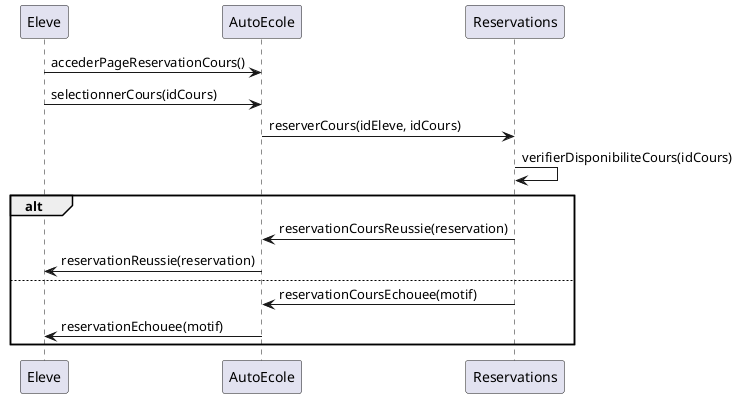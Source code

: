 @startuml
participant Eleve
participant AutoEcole
participant Reservations

Eleve->AutoEcole: accederPageReservationCours()

Eleve->AutoEcole: selectionnerCours(idCours)

AutoEcole->Reservations: reserverCours(idEleve, idCours)

Reservations->Reservations: verifierDisponibiliteCours(idCours)

alt
    Reservations->AutoEcole: reservationCoursReussie(reservation)
    AutoEcole->Eleve: reservationReussie(reservation)
else
    Reservations->AutoEcole: reservationCoursEchouee(motif)
    AutoEcole->Eleve: reservationEchouee(motif)
end
@enduml